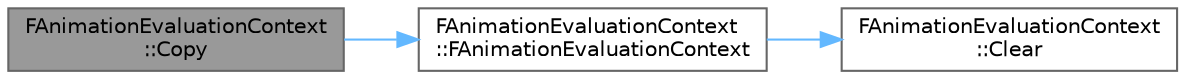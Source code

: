 digraph "FAnimationEvaluationContext::Copy"
{
 // INTERACTIVE_SVG=YES
 // LATEX_PDF_SIZE
  bgcolor="transparent";
  edge [fontname=Helvetica,fontsize=10,labelfontname=Helvetica,labelfontsize=10];
  node [fontname=Helvetica,fontsize=10,shape=box,height=0.2,width=0.4];
  rankdir="LR";
  Node1 [id="Node000001",label="FAnimationEvaluationContext\l::Copy",height=0.2,width=0.4,color="gray40", fillcolor="grey60", style="filled", fontcolor="black",tooltip=" "];
  Node1 -> Node2 [id="edge1_Node000001_Node000002",color="steelblue1",style="solid",tooltip=" "];
  Node2 [id="Node000002",label="FAnimationEvaluationContext\l::FAnimationEvaluationContext",height=0.2,width=0.4,color="grey40", fillcolor="white", style="filled",URL="$da/db9/structFAnimationEvaluationContext.html#a163bd211c6362f772748dbe4802f3eac",tooltip=" "];
  Node2 -> Node3 [id="edge2_Node000002_Node000003",color="steelblue1",style="solid",tooltip=" "];
  Node3 [id="Node000003",label="FAnimationEvaluationContext\l::Clear",height=0.2,width=0.4,color="grey40", fillcolor="white", style="filled",URL="$da/db9/structFAnimationEvaluationContext.html#a5880974f6802a031eb1eac2818c047ea",tooltip=" "];
}
